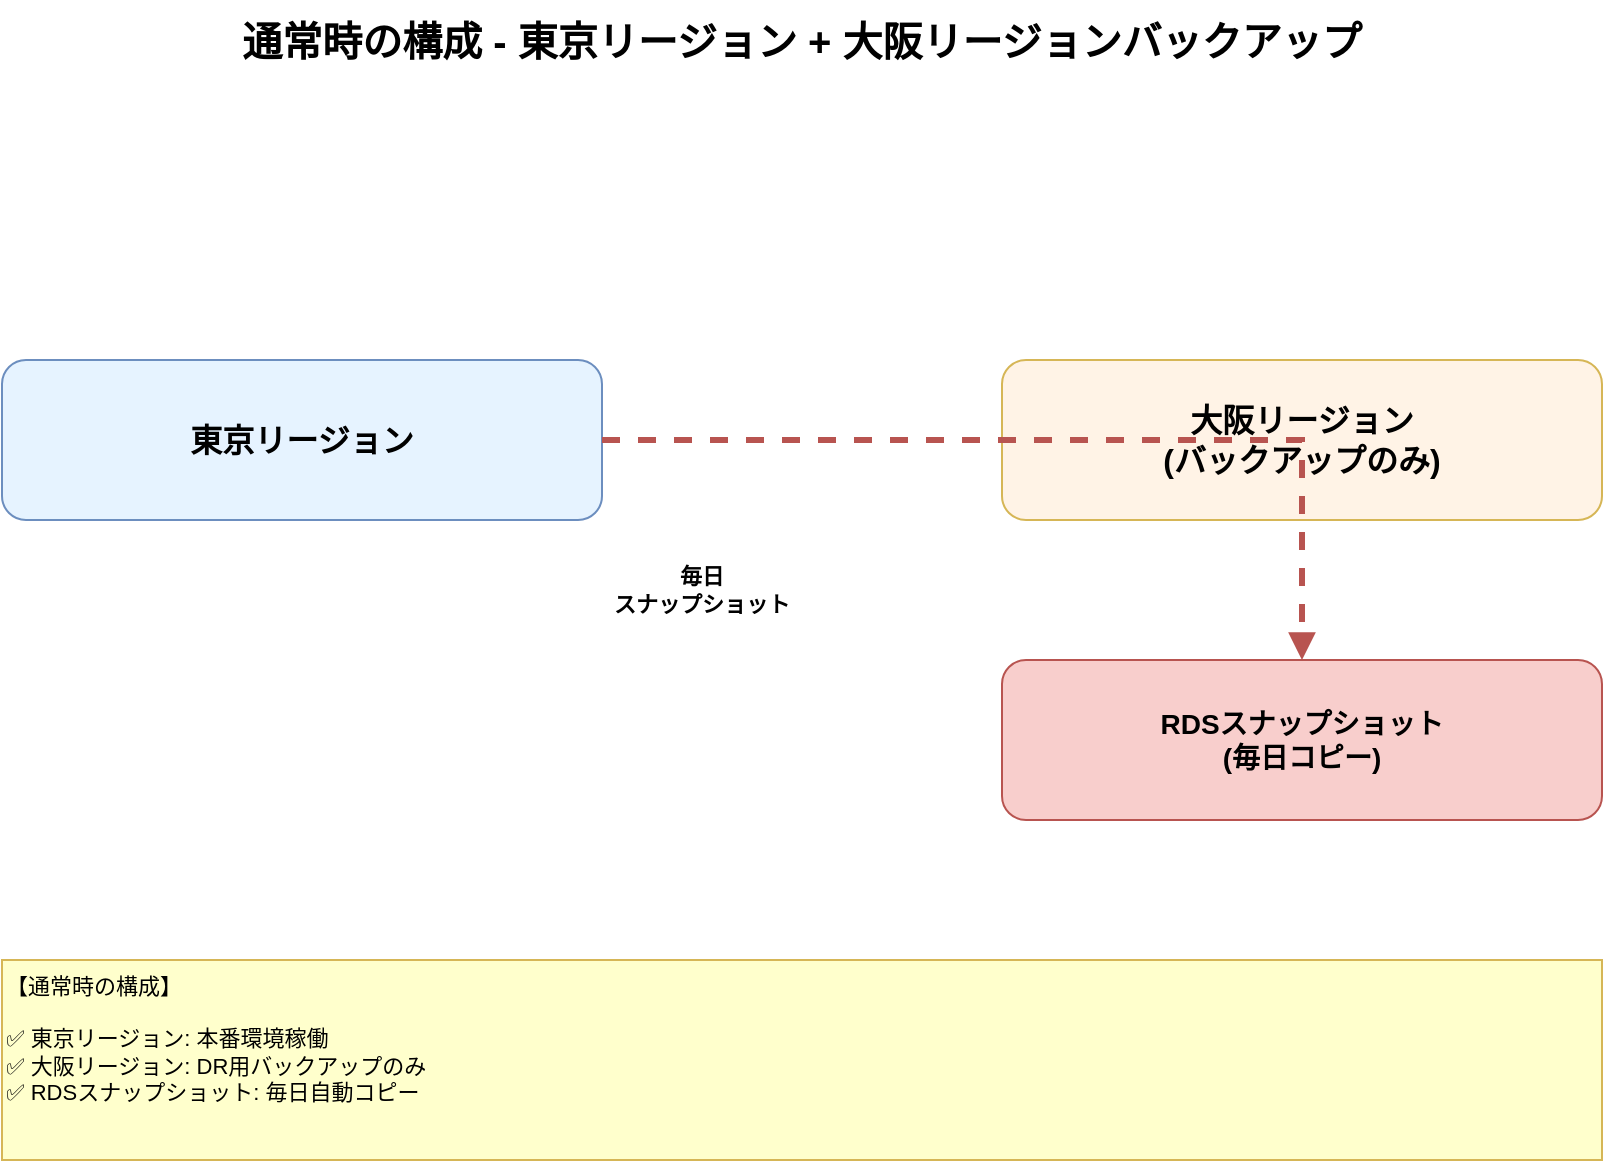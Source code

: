 <mxfile version="24.0.0">
  <diagram name="通常時の構成" id="normal-config">
    <mxGraphModel dx="1422" dy="794" grid="1" gridSize="10" guides="1" tooltips="1" connect="1" arrows="1" fold="1" page="1" pageScale="1" pageWidth="1169" pageHeight="827" math="0" shadow="0">
      <root>
        <mxCell id="0" />
        <mxCell id="1" parent="0" />

        <!-- Title -->
        <mxCell id="title" value="通常時の構成 - 東京リージョン + 大阪リージョンバックアップ" style="text;html=1;strokeColor=none;fillColor=none;align=center;verticalAlign=middle;whiteSpace=wrap;rounded=0;fontSize=20;fontStyle=1" vertex="1" parent="1">
          <mxGeometry x="200" y="20" width="800" height="40" as="geometry" />
        </mxCell>

        <!-- Tokyo Region -->
        <mxCell id="tokyo" value="東京リージョン" style="rounded=1;whiteSpace=wrap;html=1;fillColor=#e6f3ff;strokeColor=#6c8ebf;fontSize=16;fontStyle=1" vertex="1" parent="1">
          <mxGeometry x="200" y="200" width="300" height="80" as="geometry" />
        </mxCell>

        <!-- Osaka Region -->
        <mxCell id="osaka" value="大阪リージョン&#xa;(バックアップのみ)" style="rounded=1;whiteSpace=wrap;html=1;fillColor=#fff3e6;strokeColor=#d6b656;fontSize=16;fontStyle=1" vertex="1" parent="1">
          <mxGeometry x="700" y="200" width="300" height="80" as="geometry" />
        </mxCell>

        <!-- Snapshot -->
        <mxCell id="snapshot" value="RDSスナップショット&#xa;(毎日コピー)" style="rounded=1;whiteSpace=wrap;html=1;fillColor=#f8cecc;strokeColor=#b85450;fontSize=14;fontStyle=1" vertex="1" parent="1">
          <mxGeometry x="700" y="350" width="300" height="80" as="geometry" />
        </mxCell>

        <!-- Arrows -->
        <mxCell id="arrow1" style="edgeStyle=orthogonalEdgeStyle;rounded=0;orthogonalLoop=1;jettySize=auto;html=1;strokeWidth=3;endArrow=block;endFill=1;strokeColor=#b85450;dashed=1;" edge="1" parent="1" source="tokyo" target="snapshot">
          <mxGeometry relative="1" as="geometry" />
        </mxCell>

        <!-- Label -->
        <mxCell id="label1" value="毎日&#xa;スナップショット" style="text;html=1;strokeColor=none;fillColor=none;align=center;verticalAlign=middle;whiteSpace=wrap;rounded=0;fontSize=11;fontStyle=1" vertex="1" parent="1">
          <mxGeometry x="500" y="300" width="100" height="30" as="geometry" />
        </mxCell>

        <!-- Note -->
        <mxCell id="note" value="【通常時の構成】&#xa;&#xa;✅ 東京リージョン: 本番環境稼働&#xa;✅ 大阪リージョン: DR用バックアップのみ&#xa;✅ RDSスナップショット: 毎日自動コピー" style="rounded=0;whiteSpace=wrap;html=1;fillColor=#ffffcc;strokeColor=#d6b656;align=left;verticalAlign=top;fontSize=11;" vertex="1" parent="1">
          <mxGeometry x="200" y="500" width="800" height="100" as="geometry" />
        </mxCell>

      </root>
    </mxGraphModel>
  </diagram>
</mxfile>
